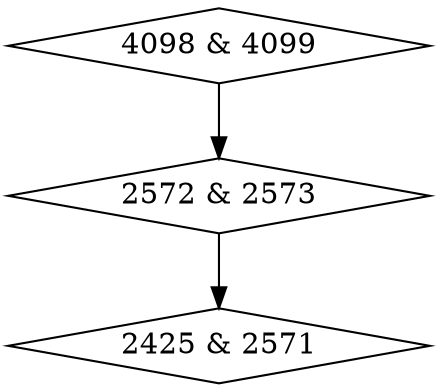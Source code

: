 digraph {
0 [label = "2425 & 2571", shape = diamond];
1 [label = "2572 & 2573", shape = diamond];
2 [label = "4098 & 4099", shape = diamond];
1->0;
2->1;
}
